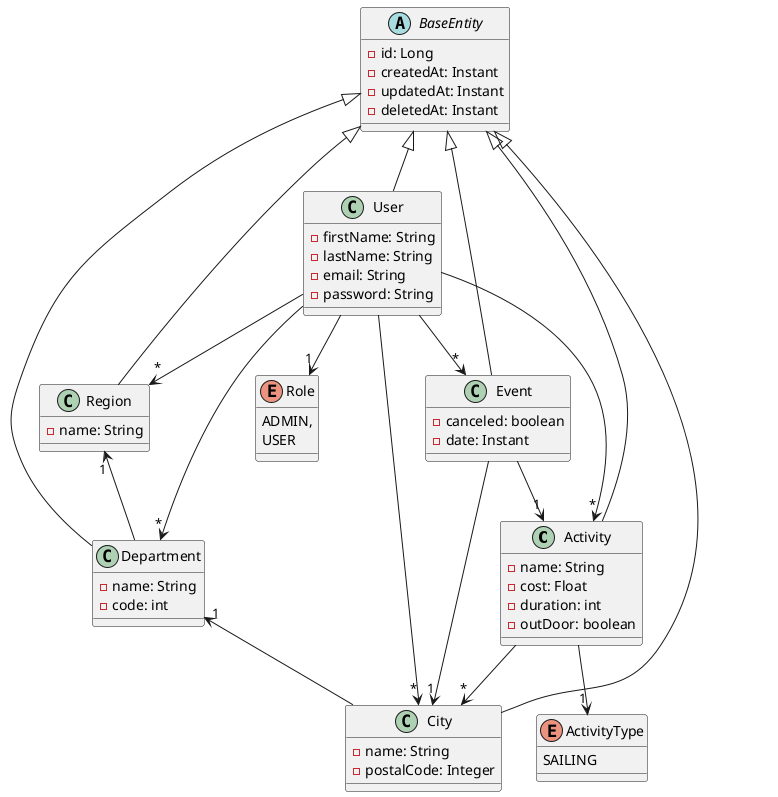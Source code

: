@startuml

class Activity {
    -name: String
    -cost: Float
    -duration: int
    -outDoor: boolean
}
enum ActivityType {
    SAILING
}
abstract class BaseEntity {
    -id: Long
    -createdAt: Instant
    -updatedAt: Instant
    -deletedAt: Instant
}
class City {
    -name: String
    -postalCode: Integer
}
class Department {
    -name: String
    -code: int
}
class User {
    -firstName: String
    -lastName: String
    -email: String
    -password: String
}
enum Role {
    ADMIN,
    USER
}
class Region {
    -name: String
}
class Event {
    -canceled: boolean
    -date: Instant
}

BaseEntity <|-- Activity
BaseEntity <|-- City
BaseEntity <|-- Department
BaseEntity <|-- User
BaseEntity <|-- Region
BaseEntity <|-- Event
Activity --> "*" City
Activity --> "1" ActivityType
User --> "*" City
User --> "*" Department
User --> "*" Region
Department "1" <-- City
Region "1" <-- Department
User --> "*" Activity
Event --> "1" City
Event --> "1" Activity
User --> "*" Event
User --> "1" Role
@enduml